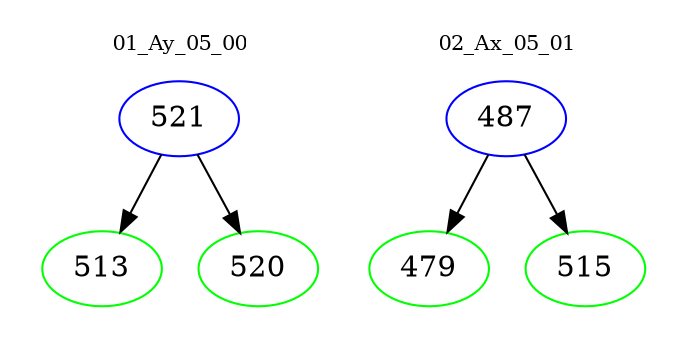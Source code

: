digraph{
subgraph cluster_0 {
color = white
label = "01_Ay_05_00";
fontsize=10;
T0_521 [label="521", color="blue"]
T0_521 -> T0_513 [color="black"]
T0_513 [label="513", color="green"]
T0_521 -> T0_520 [color="black"]
T0_520 [label="520", color="green"]
}
subgraph cluster_1 {
color = white
label = "02_Ax_05_01";
fontsize=10;
T1_487 [label="487", color="blue"]
T1_487 -> T1_479 [color="black"]
T1_479 [label="479", color="green"]
T1_487 -> T1_515 [color="black"]
T1_515 [label="515", color="green"]
}
}
